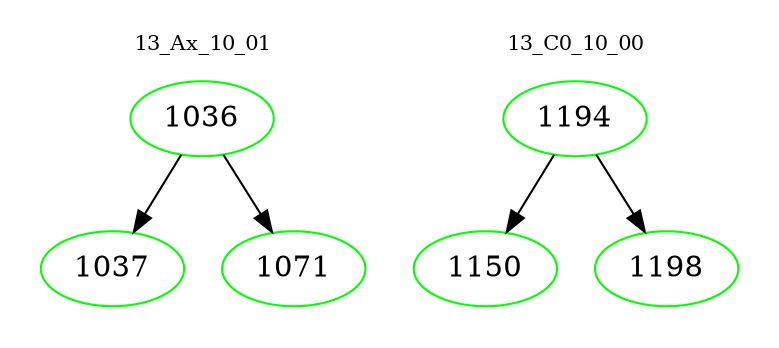 digraph{
subgraph cluster_0 {
color = white
label = "13_Ax_10_01";
fontsize=10;
T0_1036 [label="1036", color="green"]
T0_1036 -> T0_1037 [color="black"]
T0_1037 [label="1037", color="green"]
T0_1036 -> T0_1071 [color="black"]
T0_1071 [label="1071", color="green"]
}
subgraph cluster_1 {
color = white
label = "13_C0_10_00";
fontsize=10;
T1_1194 [label="1194", color="green"]
T1_1194 -> T1_1150 [color="black"]
T1_1150 [label="1150", color="green"]
T1_1194 -> T1_1198 [color="black"]
T1_1198 [label="1198", color="green"]
}
}
